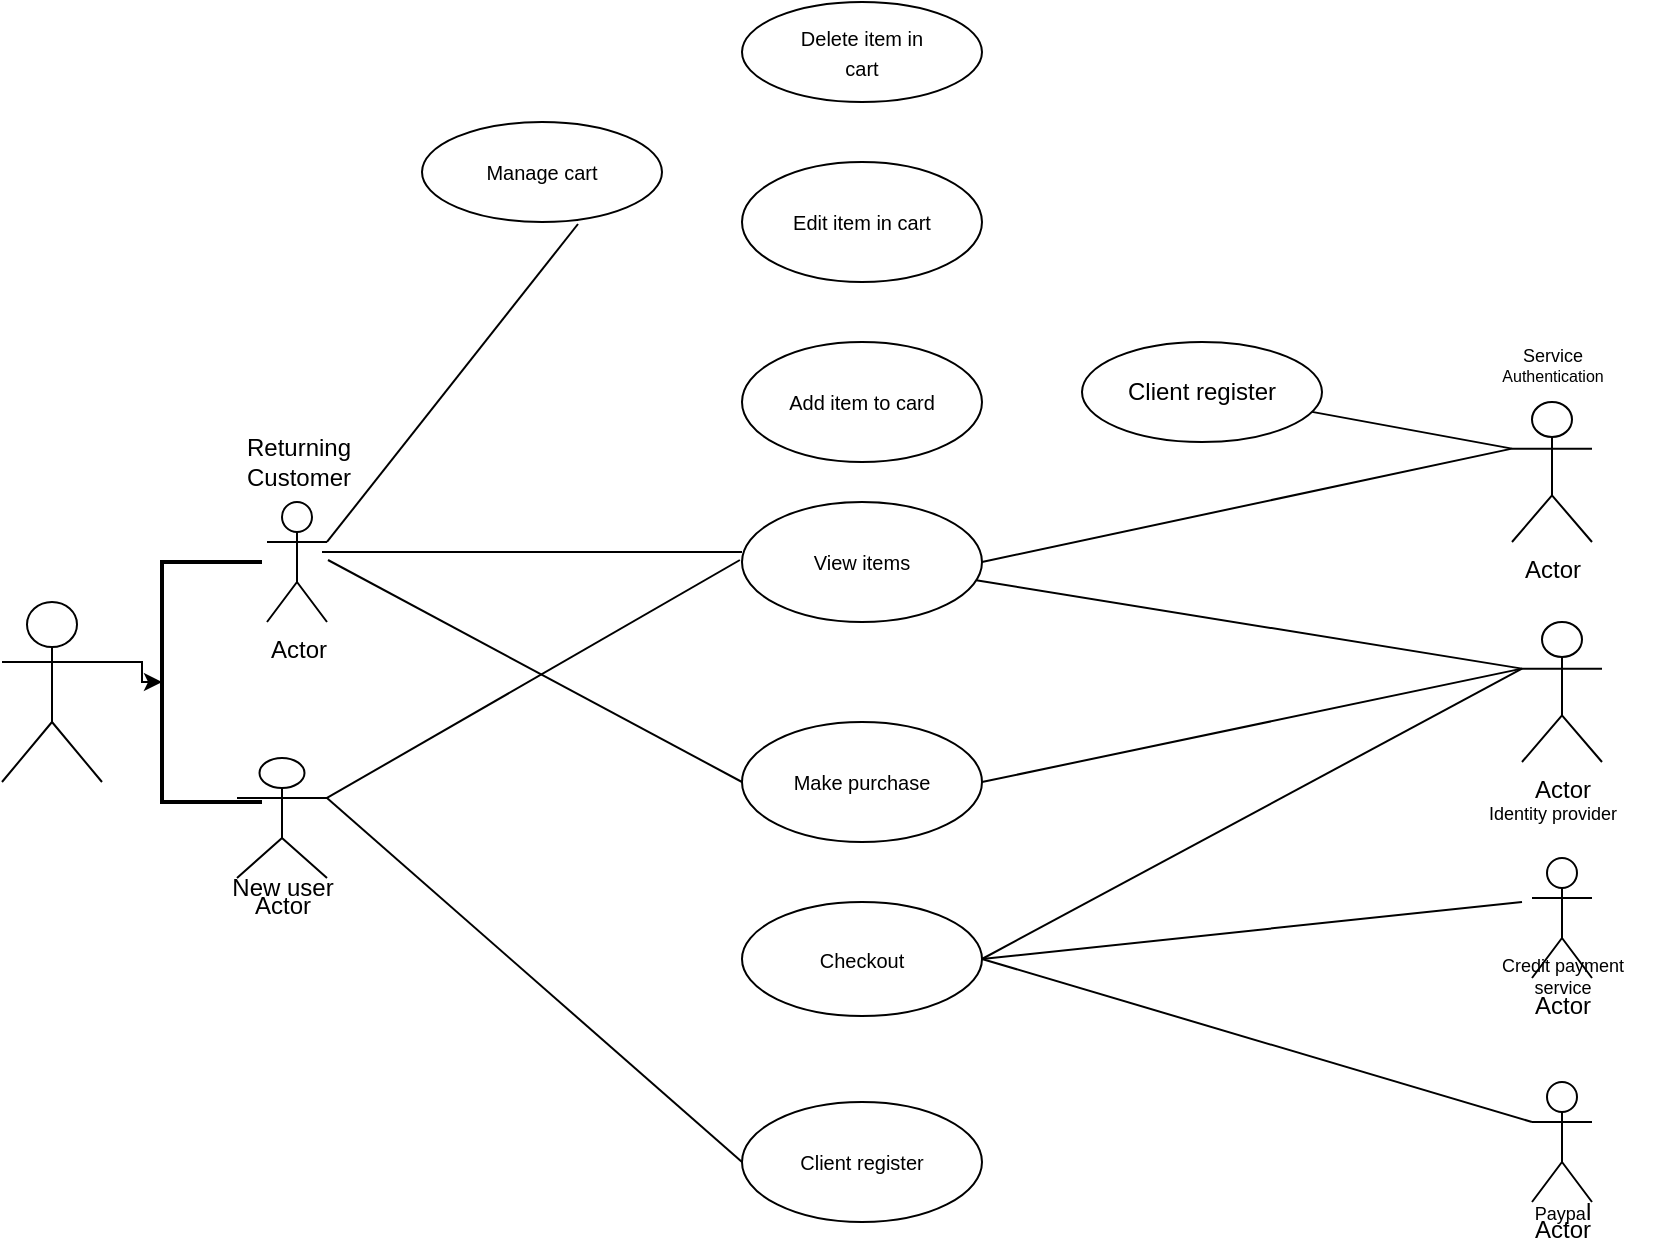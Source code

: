 <mxfile version="24.8.6">
  <diagram name="Page-1" id="7U7v3mI7COubQv93LFms">
    <mxGraphModel dx="1114" dy="734" grid="1" gridSize="10" guides="1" tooltips="1" connect="1" arrows="1" fold="1" page="1" pageScale="1" pageWidth="850" pageHeight="1100" background="#ffffff" math="0" shadow="0">
      <root>
        <mxCell id="0" />
        <mxCell id="1" parent="0" />
        <mxCell id="cFR76HdsNFteJirVGfGA-27" style="edgeStyle=orthogonalEdgeStyle;rounded=0;orthogonalLoop=1;jettySize=auto;html=1;exitX=1;exitY=0.333;exitDx=0;exitDy=0;exitPerimeter=0;" edge="1" parent="1" source="cFR76HdsNFteJirVGfGA-4" target="cFR76HdsNFteJirVGfGA-26">
          <mxGeometry relative="1" as="geometry" />
        </mxCell>
        <mxCell id="cFR76HdsNFteJirVGfGA-4" value="" style="shape=umlActor;verticalLabelPosition=bottom;verticalAlign=top;html=1;outlineConnect=0;" vertex="1" parent="1">
          <mxGeometry x="40" y="330" width="50" height="90" as="geometry" />
        </mxCell>
        <mxCell id="cFR76HdsNFteJirVGfGA-26" value="" style="strokeWidth=2;html=1;shape=mxgraph.flowchart.annotation_1;align=left;pointerEvents=1;" vertex="1" parent="1">
          <mxGeometry x="120" y="310" width="50" height="120" as="geometry" />
        </mxCell>
        <mxCell id="cFR76HdsNFteJirVGfGA-29" value="Actor" style="shape=umlActor;verticalLabelPosition=bottom;verticalAlign=top;html=1;outlineConnect=0;" vertex="1" parent="1">
          <mxGeometry x="157.5" y="408" width="45" height="60" as="geometry" />
        </mxCell>
        <mxCell id="cFR76HdsNFteJirVGfGA-36" value="Actor" style="shape=umlActor;verticalLabelPosition=bottom;verticalAlign=top;html=1;outlineConnect=0;" vertex="1" parent="1">
          <mxGeometry x="172.5" y="280" width="30" height="60" as="geometry" />
        </mxCell>
        <mxCell id="cFR76HdsNFteJirVGfGA-38" value="&lt;div&gt;Returning&lt;/div&gt;Customer" style="text;html=1;align=center;verticalAlign=middle;resizable=0;points=[];autosize=1;strokeColor=none;fillColor=none;" vertex="1" parent="1">
          <mxGeometry x="147.5" y="240" width="80" height="40" as="geometry" />
        </mxCell>
        <mxCell id="cFR76HdsNFteJirVGfGA-45" value="New user" style="text;html=1;align=center;verticalAlign=middle;resizable=0;points=[];autosize=1;strokeColor=none;fillColor=none;" vertex="1" parent="1">
          <mxGeometry x="145" y="458" width="70" height="30" as="geometry" />
        </mxCell>
        <mxCell id="cFR76HdsNFteJirVGfGA-46" value="&lt;div&gt;&lt;font size=&quot;1&quot;&gt;Delete item in &lt;br&gt;&lt;/font&gt;&lt;/div&gt;&lt;div&gt;&lt;font size=&quot;1&quot;&gt;cart&lt;br&gt;&lt;/font&gt;&lt;/div&gt;" style="ellipse;whiteSpace=wrap;html=1;labelBackgroundColor=default;" vertex="1" parent="1">
          <mxGeometry x="410" y="30" width="120" height="50" as="geometry" />
        </mxCell>
        <mxCell id="cFR76HdsNFteJirVGfGA-49" value="&lt;font style=&quot;font-size: 10px;&quot;&gt;Edit item in cart&lt;/font&gt;" style="ellipse;whiteSpace=wrap;html=1;" vertex="1" parent="1">
          <mxGeometry x="410" y="110" width="120" height="60" as="geometry" />
        </mxCell>
        <mxCell id="cFR76HdsNFteJirVGfGA-50" value="&lt;font style=&quot;font-size: 10px;&quot;&gt;Add item to card&lt;/font&gt;" style="ellipse;whiteSpace=wrap;html=1;" vertex="1" parent="1">
          <mxGeometry x="410" y="200" width="120" height="60" as="geometry" />
        </mxCell>
        <mxCell id="cFR76HdsNFteJirVGfGA-51" value="&lt;font size=&quot;1&quot;&gt;View items&lt;/font&gt;" style="ellipse;whiteSpace=wrap;html=1;" vertex="1" parent="1">
          <mxGeometry x="410" y="280" width="120" height="60" as="geometry" />
        </mxCell>
        <mxCell id="cFR76HdsNFteJirVGfGA-52" value="&lt;font style=&quot;font-size: 10px;&quot;&gt;Make purchase&lt;/font&gt;" style="ellipse;whiteSpace=wrap;html=1;" vertex="1" parent="1">
          <mxGeometry x="410" y="390" width="120" height="60" as="geometry" />
        </mxCell>
        <mxCell id="cFR76HdsNFteJirVGfGA-53" value="&lt;font style=&quot;font-size: 10px;&quot;&gt;Checkout&lt;/font&gt;" style="ellipse;whiteSpace=wrap;html=1;" vertex="1" parent="1">
          <mxGeometry x="410" y="480" width="120" height="57" as="geometry" />
        </mxCell>
        <mxCell id="cFR76HdsNFteJirVGfGA-54" value="&lt;font style=&quot;font-size: 10px;&quot;&gt;Client register&lt;/font&gt;" style="ellipse;whiteSpace=wrap;html=1;" vertex="1" parent="1">
          <mxGeometry x="410" y="580" width="120" height="60" as="geometry" />
        </mxCell>
        <mxCell id="cFR76HdsNFteJirVGfGA-55" value="&lt;font style=&quot;font-size: 10px;&quot;&gt;Manage cart&lt;/font&gt;" style="ellipse;whiteSpace=wrap;html=1;" vertex="1" parent="1">
          <mxGeometry x="250" y="90" width="120" height="50" as="geometry" />
        </mxCell>
        <mxCell id="cFR76HdsNFteJirVGfGA-56" value="Client register" style="ellipse;whiteSpace=wrap;html=1;" vertex="1" parent="1">
          <mxGeometry x="580" y="200" width="120" height="50" as="geometry" />
        </mxCell>
        <mxCell id="cFR76HdsNFteJirVGfGA-62" value="" style="endArrow=none;html=1;rounded=0;entryX=0.65;entryY=1.02;entryDx=0;entryDy=0;entryPerimeter=0;exitX=1;exitY=0.333;exitDx=0;exitDy=0;exitPerimeter=0;" edge="1" parent="1" source="cFR76HdsNFteJirVGfGA-36" target="cFR76HdsNFteJirVGfGA-55">
          <mxGeometry width="50" height="50" relative="1" as="geometry">
            <mxPoint x="215" y="290" as="sourcePoint" />
            <mxPoint x="265" y="240" as="targetPoint" />
          </mxGeometry>
        </mxCell>
        <mxCell id="cFR76HdsNFteJirVGfGA-63" value="" style="line;strokeWidth=1;rotatable=0;dashed=0;labelPosition=right;align=left;verticalAlign=middle;spacingTop=0;spacingLeft=6;points=[];portConstraint=eastwest;" vertex="1" parent="1">
          <mxGeometry x="200" y="300" width="210" height="10" as="geometry" />
        </mxCell>
        <mxCell id="cFR76HdsNFteJirVGfGA-67" value="" style="endArrow=none;html=1;rounded=0;entryX=0.995;entryY=0.9;entryDx=0;entryDy=0;entryPerimeter=0;exitX=1;exitY=0.333;exitDx=0;exitDy=0;exitPerimeter=0;" edge="1" parent="1" source="cFR76HdsNFteJirVGfGA-29" target="cFR76HdsNFteJirVGfGA-63">
          <mxGeometry width="50" height="50" relative="1" as="geometry">
            <mxPoint x="330" y="390" as="sourcePoint" />
            <mxPoint x="380" y="340" as="targetPoint" />
          </mxGeometry>
        </mxCell>
        <mxCell id="cFR76HdsNFteJirVGfGA-69" value="" style="endArrow=none;html=1;rounded=0;" edge="1" parent="1">
          <mxGeometry width="50" height="50" relative="1" as="geometry">
            <mxPoint x="203" y="309" as="sourcePoint" />
            <mxPoint x="410" y="420" as="targetPoint" />
          </mxGeometry>
        </mxCell>
        <mxCell id="cFR76HdsNFteJirVGfGA-70" value="" style="endArrow=none;html=1;rounded=0;entryX=0;entryY=0.5;entryDx=0;entryDy=0;exitX=1;exitY=0.333;exitDx=0;exitDy=0;exitPerimeter=0;" edge="1" parent="1" source="cFR76HdsNFteJirVGfGA-29" target="cFR76HdsNFteJirVGfGA-54">
          <mxGeometry width="50" height="50" relative="1" as="geometry">
            <mxPoint x="300" y="580" as="sourcePoint" />
            <mxPoint x="350" y="530" as="targetPoint" />
          </mxGeometry>
        </mxCell>
        <mxCell id="cFR76HdsNFteJirVGfGA-71" value="Actor" style="shape=umlActor;verticalLabelPosition=bottom;verticalAlign=top;html=1;outlineConnect=0;" vertex="1" parent="1">
          <mxGeometry x="795" y="230" width="40" height="70" as="geometry" />
        </mxCell>
        <mxCell id="cFR76HdsNFteJirVGfGA-72" value="Actor" style="shape=umlActor;verticalLabelPosition=bottom;verticalAlign=top;html=1;outlineConnect=0;" vertex="1" parent="1">
          <mxGeometry x="800" y="340" width="40" height="70" as="geometry" />
        </mxCell>
        <mxCell id="cFR76HdsNFteJirVGfGA-75" value="&lt;div&gt;&lt;font style=&quot;font-size: 9px;&quot;&gt;Service&lt;/font&gt;&lt;/div&gt;&lt;div style=&quot;font-size: 8px;&quot;&gt;Authentication&lt;br&gt;&lt;/div&gt;" style="text;html=1;align=center;verticalAlign=middle;resizable=0;points=[];autosize=1;strokeColor=none;fillColor=none;" vertex="1" parent="1">
          <mxGeometry x="780" y="190" width="70" height="40" as="geometry" />
        </mxCell>
        <mxCell id="cFR76HdsNFteJirVGfGA-76" value="" style="endArrow=none;html=1;rounded=0;entryX=0;entryY=0.333;entryDx=0;entryDy=0;entryPerimeter=0;" edge="1" parent="1" source="cFR76HdsNFteJirVGfGA-56" target="cFR76HdsNFteJirVGfGA-71">
          <mxGeometry width="50" height="50" relative="1" as="geometry">
            <mxPoint x="730" y="270" as="sourcePoint" />
            <mxPoint x="780" y="220" as="targetPoint" />
          </mxGeometry>
        </mxCell>
        <mxCell id="cFR76HdsNFteJirVGfGA-77" value="" style="endArrow=none;html=1;rounded=0;exitX=1;exitY=0.5;exitDx=0;exitDy=0;entryX=0;entryY=0.333;entryDx=0;entryDy=0;entryPerimeter=0;" edge="1" parent="1" source="cFR76HdsNFteJirVGfGA-51" target="cFR76HdsNFteJirVGfGA-71">
          <mxGeometry width="50" height="50" relative="1" as="geometry">
            <mxPoint x="730" y="330" as="sourcePoint" />
            <mxPoint x="780" y="280" as="targetPoint" />
          </mxGeometry>
        </mxCell>
        <mxCell id="cFR76HdsNFteJirVGfGA-78" value="&lt;font style=&quot;font-size: 9px;&quot;&gt;Identity provider&lt;/font&gt;" style="text;html=1;align=center;verticalAlign=middle;resizable=0;points=[];autosize=1;strokeColor=none;fillColor=none;" vertex="1" parent="1">
          <mxGeometry x="770" y="420" width="90" height="30" as="geometry" />
        </mxCell>
        <mxCell id="cFR76HdsNFteJirVGfGA-79" value="" style="endArrow=none;html=1;rounded=0;entryX=0;entryY=0.333;entryDx=0;entryDy=0;entryPerimeter=0;" edge="1" parent="1" source="cFR76HdsNFteJirVGfGA-51" target="cFR76HdsNFteJirVGfGA-72">
          <mxGeometry width="50" height="50" relative="1" as="geometry">
            <mxPoint x="730" y="470" as="sourcePoint" />
            <mxPoint x="780" y="420" as="targetPoint" />
          </mxGeometry>
        </mxCell>
        <mxCell id="cFR76HdsNFteJirVGfGA-80" value="" style="endArrow=none;html=1;rounded=0;exitX=1;exitY=0.5;exitDx=0;exitDy=0;entryX=0;entryY=0.333;entryDx=0;entryDy=0;entryPerimeter=0;" edge="1" parent="1" source="cFR76HdsNFteJirVGfGA-52" target="cFR76HdsNFteJirVGfGA-72">
          <mxGeometry width="50" height="50" relative="1" as="geometry">
            <mxPoint x="690" y="480" as="sourcePoint" />
            <mxPoint x="810" y="440" as="targetPoint" />
          </mxGeometry>
        </mxCell>
        <mxCell id="cFR76HdsNFteJirVGfGA-81" value="" style="endArrow=none;html=1;rounded=0;exitX=1;exitY=0.5;exitDx=0;exitDy=0;entryX=0;entryY=0.333;entryDx=0;entryDy=0;entryPerimeter=0;" edge="1" parent="1" source="cFR76HdsNFteJirVGfGA-53" target="cFR76HdsNFteJirVGfGA-72">
          <mxGeometry width="50" height="50" relative="1" as="geometry">
            <mxPoint x="690" y="510" as="sourcePoint" />
            <mxPoint x="800" y="430" as="targetPoint" />
          </mxGeometry>
        </mxCell>
        <mxCell id="cFR76HdsNFteJirVGfGA-85" value="Actor" style="shape=umlActor;verticalLabelPosition=bottom;verticalAlign=top;html=1;outlineConnect=0;" vertex="1" parent="1">
          <mxGeometry x="805" y="458" width="30" height="60" as="geometry" />
        </mxCell>
        <mxCell id="cFR76HdsNFteJirVGfGA-86" value="&lt;div style=&quot;font-size: 9px;&quot;&gt;&lt;font style=&quot;font-size: 9px;&quot;&gt;Credit payment&lt;/font&gt;&lt;/div&gt;&lt;div style=&quot;font-size: 9px;&quot;&gt;&lt;font style=&quot;font-size: 9px;&quot;&gt;service&lt;font style=&quot;font-size: 9px;&quot;&gt;&lt;br&gt;&lt;/font&gt;&lt;/font&gt;&lt;/div&gt;" style="text;html=1;align=center;verticalAlign=middle;resizable=0;points=[];autosize=1;strokeColor=none;fillColor=none;" vertex="1" parent="1">
          <mxGeometry x="775" y="497" width="90" height="40" as="geometry" />
        </mxCell>
        <mxCell id="cFR76HdsNFteJirVGfGA-87" value="Actor" style="shape=umlActor;verticalLabelPosition=bottom;verticalAlign=top;html=1;outlineConnect=0;" vertex="1" parent="1">
          <mxGeometry x="805" y="570" width="30" height="60" as="geometry" />
        </mxCell>
        <mxCell id="cFR76HdsNFteJirVGfGA-88" value="&lt;font style=&quot;font-size: 9px;&quot;&gt;Paypa&lt;/font&gt;l" style="text;html=1;align=center;verticalAlign=middle;resizable=0;points=[];autosize=1;strokeColor=none;fillColor=none;" vertex="1" parent="1">
          <mxGeometry x="795" y="620" width="50" height="30" as="geometry" />
        </mxCell>
        <mxCell id="cFR76HdsNFteJirVGfGA-89" value="" style="endArrow=none;html=1;rounded=0;exitX=1;exitY=0.5;exitDx=0;exitDy=0;" edge="1" parent="1" source="cFR76HdsNFteJirVGfGA-53">
          <mxGeometry width="50" height="50" relative="1" as="geometry">
            <mxPoint x="670" y="620" as="sourcePoint" />
            <mxPoint x="800" y="480" as="targetPoint" />
          </mxGeometry>
        </mxCell>
        <mxCell id="cFR76HdsNFteJirVGfGA-90" value="" style="endArrow=none;html=1;rounded=0;exitX=1;exitY=0.5;exitDx=0;exitDy=0;entryX=0;entryY=0.333;entryDx=0;entryDy=0;entryPerimeter=0;" edge="1" parent="1" source="cFR76HdsNFteJirVGfGA-53" target="cFR76HdsNFteJirVGfGA-87">
          <mxGeometry width="50" height="50" relative="1" as="geometry">
            <mxPoint x="690" y="640" as="sourcePoint" />
            <mxPoint x="750" y="590" as="targetPoint" />
          </mxGeometry>
        </mxCell>
      </root>
    </mxGraphModel>
  </diagram>
</mxfile>
